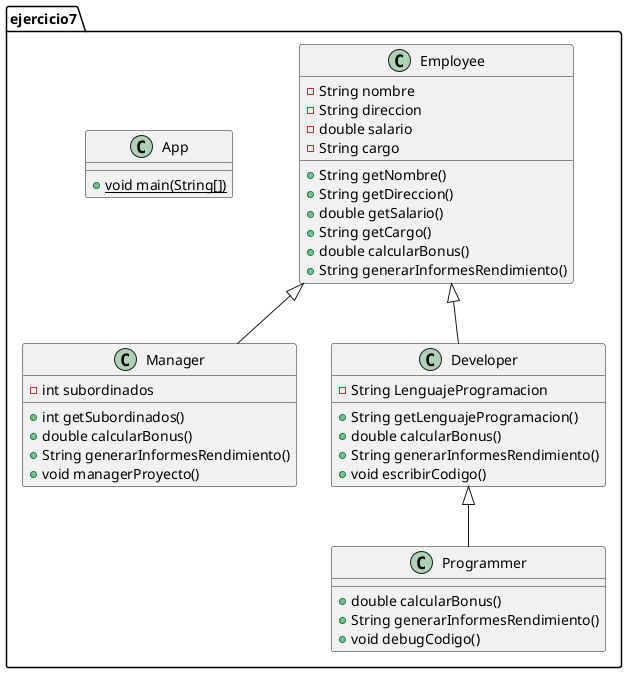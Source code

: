 @startuml
class ejercicio7.Employee {
- String nombre
- String direccion
- double salario
- String cargo
+ String getNombre()
+ String getDireccion()
+ double getSalario()
+ String getCargo()
+ double calcularBonus()
+ String generarInformesRendimiento()
}


class ejercicio7.Manager {
- int subordinados
+ int getSubordinados()
+ double calcularBonus()
+ String generarInformesRendimiento()
+ void managerProyecto()
}


class ejercicio7.Programmer {
+ double calcularBonus()
+ String generarInformesRendimiento()
+ void debugCodigo()
}

class ejercicio7.Developer {
- String LenguajeProgramacion
+ String getLenguajeProgramacion()
+ double calcularBonus()
+ String generarInformesRendimiento()
+ void escribirCodigo()
}


class ejercicio7.App {
+ {static} void main(String[])
}



ejercicio7.Employee <|-- ejercicio7.Manager
ejercicio7.Developer <|-- ejercicio7.Programmer
ejercicio7.Employee <|-- ejercicio7.Developer
@enduml